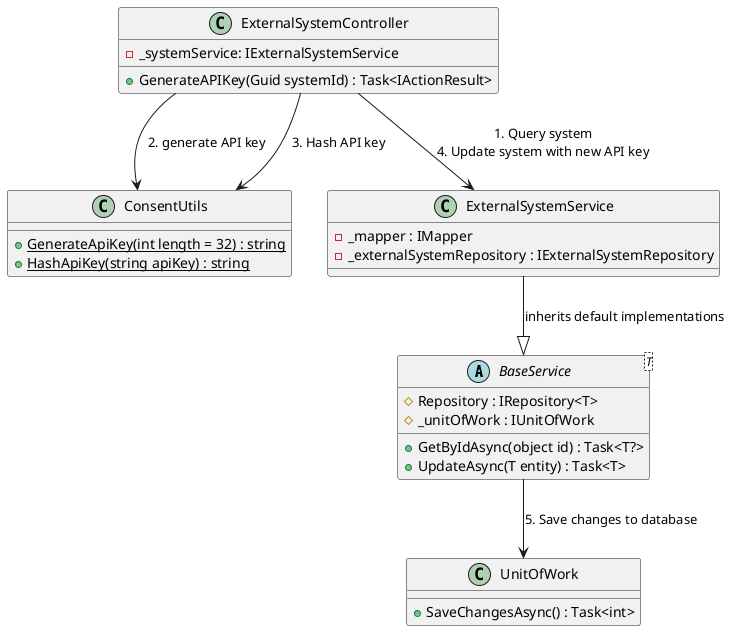 @startuml

' Entity

' Service Layer

abstract class BaseService<T> {
    #Repository : IRepository<T>
    #_unitOfWork : IUnitOfWork

    +GetByIdAsync(object id) : Task<T?>
    +UpdateAsync(T entity) : Task<T>
}

class UnitOfWork {
    +SaveChangesAsync() : Task<int>
}

class ConsentUtils {
    + {static} GenerateApiKey(int length = 32) : string
    + {static} HashApiKey(string apiKey) : string
}

class ExternalSystemService {
    -_mapper : IMapper
    -_externalSystemRepository : IExternalSystemRepository
}

' Controller
class ExternalSystemController {
    +GenerateAPIKey(Guid systemId) : Task<IActionResult>

    -_systemService: IExternalSystemService
}

' Relationships (with comments on arrows)

ExternalSystemService <-U- ExternalSystemController : "1. Query system\n4. Update system with new API key"
ExternalSystemController --> ConsentUtils : 2. generate API key
ExternalSystemController --> ConsentUtils : 3. Hash API key

BaseService --> UnitOfWork : 5. Save changes to database

ExternalSystemService --|> BaseService : "inherits default implementations"
' UnitOfWork --> ExternalSystemRepository : "Uses repository to remove system"

@enduml